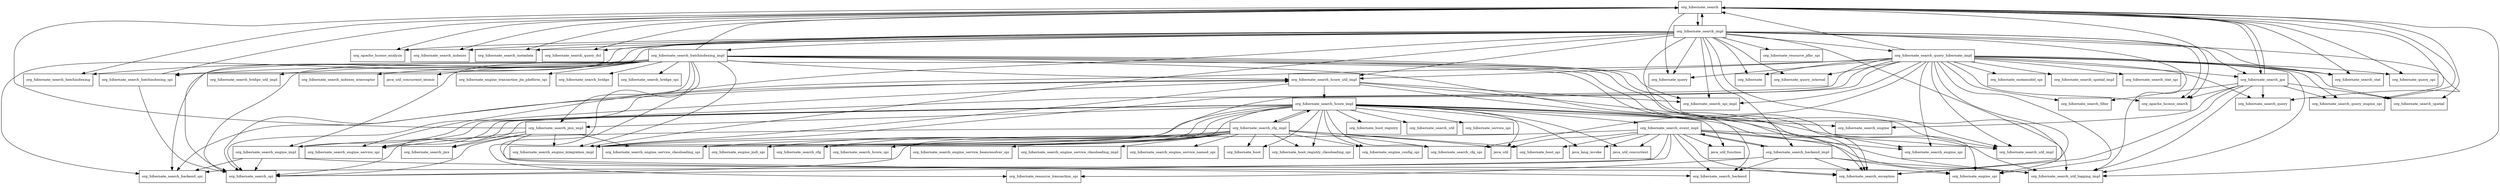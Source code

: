 digraph hibernate_search_orm_5_8_0_Beta4_package_dependencies {
  node [shape = box, fontsize=10.0];
  org_hibernate_search -> org_apache_lucene_analysis;
  org_hibernate_search -> org_apache_lucene_search;
  org_hibernate_search -> org_hibernate_query;
  org_hibernate_search -> org_hibernate_query_spi;
  org_hibernate_search -> org_hibernate_search_batchindexing;
  org_hibernate_search -> org_hibernate_search_impl;
  org_hibernate_search -> org_hibernate_search_indexes;
  org_hibernate_search -> org_hibernate_search_jpa;
  org_hibernate_search -> org_hibernate_search_metadata;
  org_hibernate_search -> org_hibernate_search_query;
  org_hibernate_search -> org_hibernate_search_query_dsl;
  org_hibernate_search -> org_hibernate_search_query_engine_spi;
  org_hibernate_search -> org_hibernate_search_spatial;
  org_hibernate_search -> org_hibernate_search_stat;
  org_hibernate_search -> org_hibernate_search_util_logging_impl;
  org_hibernate_search_backend_impl -> org_hibernate_engine_spi;
  org_hibernate_search_backend_impl -> org_hibernate_resource_transaction_spi;
  org_hibernate_search_backend_impl -> org_hibernate_search_backend;
  org_hibernate_search_backend_impl -> org_hibernate_search_event_impl;
  org_hibernate_search_backend_impl -> org_hibernate_search_exception;
  org_hibernate_search_backend_impl -> org_hibernate_search_util_logging_impl;
  org_hibernate_search_batchindexing_impl -> java_util_concurrent_atomic;
  org_hibernate_search_batchindexing_impl -> org_hibernate_engine_spi;
  org_hibernate_search_batchindexing_impl -> org_hibernate_engine_transaction_jta_platform_spi;
  org_hibernate_search_batchindexing_impl -> org_hibernate_resource_transaction_spi;
  org_hibernate_search_batchindexing_impl -> org_hibernate_search;
  org_hibernate_search_batchindexing_impl -> org_hibernate_search_backend;
  org_hibernate_search_batchindexing_impl -> org_hibernate_search_backend_spi;
  org_hibernate_search_batchindexing_impl -> org_hibernate_search_batchindexing;
  org_hibernate_search_batchindexing_impl -> org_hibernate_search_batchindexing_spi;
  org_hibernate_search_batchindexing_impl -> org_hibernate_search_bridge;
  org_hibernate_search_batchindexing_impl -> org_hibernate_search_bridge_spi;
  org_hibernate_search_batchindexing_impl -> org_hibernate_search_bridge_util_impl;
  org_hibernate_search_batchindexing_impl -> org_hibernate_search_engine_impl;
  org_hibernate_search_batchindexing_impl -> org_hibernate_search_engine_integration_impl;
  org_hibernate_search_batchindexing_impl -> org_hibernate_search_engine_spi;
  org_hibernate_search_batchindexing_impl -> org_hibernate_search_exception;
  org_hibernate_search_batchindexing_impl -> org_hibernate_search_hcore_util_impl;
  org_hibernate_search_batchindexing_impl -> org_hibernate_search_indexes_interceptor;
  org_hibernate_search_batchindexing_impl -> org_hibernate_search_jmx_impl;
  org_hibernate_search_batchindexing_impl -> org_hibernate_search_spi;
  org_hibernate_search_batchindexing_impl -> org_hibernate_search_spi_impl;
  org_hibernate_search_batchindexing_impl -> org_hibernate_search_util_impl;
  org_hibernate_search_batchindexing_impl -> org_hibernate_search_util_logging_impl;
  org_hibernate_search_batchindexing_spi -> org_hibernate_search;
  org_hibernate_search_batchindexing_spi -> org_hibernate_search_spi;
  org_hibernate_search_cfg_impl -> java_util;
  org_hibernate_search_cfg_impl -> org_hibernate_boot;
  org_hibernate_search_cfg_impl -> org_hibernate_boot_registry_classloading_spi;
  org_hibernate_search_cfg_impl -> org_hibernate_boot_spi;
  org_hibernate_search_cfg_impl -> org_hibernate_engine_config_spi;
  org_hibernate_search_cfg_impl -> org_hibernate_engine_jndi_spi;
  org_hibernate_search_cfg_impl -> org_hibernate_search_cfg;
  org_hibernate_search_cfg_impl -> org_hibernate_search_cfg_spi;
  org_hibernate_search_cfg_impl -> org_hibernate_search_engine_impl;
  org_hibernate_search_cfg_impl -> org_hibernate_search_engine_service_beanresolver_spi;
  org_hibernate_search_cfg_impl -> org_hibernate_search_engine_service_classloading_impl;
  org_hibernate_search_cfg_impl -> org_hibernate_search_engine_service_classloading_spi;
  org_hibernate_search_cfg_impl -> org_hibernate_search_engine_service_named_spi;
  org_hibernate_search_cfg_impl -> org_hibernate_search_hcore_impl;
  org_hibernate_search_cfg_impl -> org_hibernate_search_hcore_spi;
  org_hibernate_search_cfg_impl -> org_hibernate_search_spi;
  org_hibernate_search_engine_impl -> org_hibernate_engine_spi;
  org_hibernate_search_engine_impl -> org_hibernate_search_backend_spi;
  org_hibernate_search_engine_impl -> org_hibernate_search_hcore_util_impl;
  org_hibernate_search_engine_impl -> org_hibernate_search_spi;
  org_hibernate_search_event_impl -> java_lang_invoke;
  org_hibernate_search_event_impl -> java_util;
  org_hibernate_search_event_impl -> java_util_concurrent;
  org_hibernate_search_event_impl -> java_util_function;
  org_hibernate_search_event_impl -> org_hibernate_boot_spi;
  org_hibernate_search_event_impl -> org_hibernate_search_backend;
  org_hibernate_search_event_impl -> org_hibernate_search_backend_impl;
  org_hibernate_search_event_impl -> org_hibernate_search_backend_spi;
  org_hibernate_search_event_impl -> org_hibernate_search_engine_integration_impl;
  org_hibernate_search_event_impl -> org_hibernate_search_engine_spi;
  org_hibernate_search_event_impl -> org_hibernate_search_exception;
  org_hibernate_search_event_impl -> org_hibernate_search_spi;
  org_hibernate_search_event_impl -> org_hibernate_search_util_impl;
  org_hibernate_search_event_impl -> org_hibernate_search_util_logging_impl;
  org_hibernate_search_hcore_impl -> java_lang_invoke;
  org_hibernate_search_hcore_impl -> java_util;
  org_hibernate_search_hcore_impl -> java_util_concurrent;
  org_hibernate_search_hcore_impl -> java_util_function;
  org_hibernate_search_hcore_impl -> org_hibernate_boot;
  org_hibernate_search_hcore_impl -> org_hibernate_boot_registry;
  org_hibernate_search_hcore_impl -> org_hibernate_boot_registry_classloading_spi;
  org_hibernate_search_hcore_impl -> org_hibernate_engine_config_spi;
  org_hibernate_search_hcore_impl -> org_hibernate_engine_jndi_spi;
  org_hibernate_search_hcore_impl -> org_hibernate_search_cfg;
  org_hibernate_search_hcore_impl -> org_hibernate_search_cfg_impl;
  org_hibernate_search_hcore_impl -> org_hibernate_search_cfg_spi;
  org_hibernate_search_hcore_impl -> org_hibernate_search_engine;
  org_hibernate_search_hcore_impl -> org_hibernate_search_engine_integration_impl;
  org_hibernate_search_hcore_impl -> org_hibernate_search_engine_service_spi;
  org_hibernate_search_hcore_impl -> org_hibernate_search_event_impl;
  org_hibernate_search_hcore_impl -> org_hibernate_search_exception;
  org_hibernate_search_hcore_impl -> org_hibernate_search_hcore_spi;
  org_hibernate_search_hcore_impl -> org_hibernate_search_jmx;
  org_hibernate_search_hcore_impl -> org_hibernate_search_jmx_impl;
  org_hibernate_search_hcore_impl -> org_hibernate_search_spi;
  org_hibernate_search_hcore_impl -> org_hibernate_search_util;
  org_hibernate_search_hcore_impl -> org_hibernate_search_util_logging_impl;
  org_hibernate_search_hcore_impl -> org_hibernate_service_spi;
  org_hibernate_search_hcore_util_impl -> org_hibernate_search_backend_spi;
  org_hibernate_search_hcore_util_impl -> org_hibernate_search_engine_integration_impl;
  org_hibernate_search_hcore_util_impl -> org_hibernate_search_exception;
  org_hibernate_search_hcore_util_impl -> org_hibernate_search_hcore_impl;
  org_hibernate_search_hcore_util_impl -> org_hibernate_search_spi;
  org_hibernate_search_hcore_util_impl -> org_hibernate_search_spi_impl;
  org_hibernate_search_hcore_util_impl -> org_hibernate_search_util_logging_impl;
  org_hibernate_search_impl -> org_apache_lucene_analysis;
  org_hibernate_search_impl -> org_apache_lucene_search;
  org_hibernate_search_impl -> org_hibernate;
  org_hibernate_search_impl -> org_hibernate_engine_spi;
  org_hibernate_search_impl -> org_hibernate_query;
  org_hibernate_search_impl -> org_hibernate_query_internal;
  org_hibernate_search_impl -> org_hibernate_resource_jdbc_spi;
  org_hibernate_search_impl -> org_hibernate_search;
  org_hibernate_search_impl -> org_hibernate_search_backend;
  org_hibernate_search_impl -> org_hibernate_search_backend_impl;
  org_hibernate_search_impl -> org_hibernate_search_backend_spi;
  org_hibernate_search_impl -> org_hibernate_search_batchindexing_impl;
  org_hibernate_search_impl -> org_hibernate_search_batchindexing_spi;
  org_hibernate_search_impl -> org_hibernate_search_engine_integration_impl;
  org_hibernate_search_impl -> org_hibernate_search_engine_service_spi;
  org_hibernate_search_impl -> org_hibernate_search_hcore_util_impl;
  org_hibernate_search_impl -> org_hibernate_search_indexes;
  org_hibernate_search_impl -> org_hibernate_search_jpa;
  org_hibernate_search_impl -> org_hibernate_search_metadata;
  org_hibernate_search_impl -> org_hibernate_search_query_dsl;
  org_hibernate_search_impl -> org_hibernate_search_query_engine_spi;
  org_hibernate_search_impl -> org_hibernate_search_query_hibernate_impl;
  org_hibernate_search_impl -> org_hibernate_search_spi;
  org_hibernate_search_impl -> org_hibernate_search_spi_impl;
  org_hibernate_search_impl -> org_hibernate_search_stat;
  org_hibernate_search_impl -> org_hibernate_search_util_impl;
  org_hibernate_search_impl -> org_hibernate_search_util_logging_impl;
  org_hibernate_search_jmx_impl -> org_hibernate_search;
  org_hibernate_search_jmx_impl -> org_hibernate_search_engine_integration_impl;
  org_hibernate_search_jmx_impl -> org_hibernate_search_engine_service_classloading_spi;
  org_hibernate_search_jmx_impl -> org_hibernate_search_engine_service_spi;
  org_hibernate_search_jmx_impl -> org_hibernate_search_exception;
  org_hibernate_search_jmx_impl -> org_hibernate_search_jmx;
  org_hibernate_search_jmx_impl -> org_hibernate_search_spi;
  org_hibernate_search_jpa -> org_apache_lucene_search;
  org_hibernate_search_jpa -> org_hibernate_search;
  org_hibernate_search_jpa -> org_hibernate_search_engine;
  org_hibernate_search_jpa -> org_hibernate_search_exception;
  org_hibernate_search_jpa -> org_hibernate_search_filter;
  org_hibernate_search_jpa -> org_hibernate_search_query;
  org_hibernate_search_jpa -> org_hibernate_search_query_engine_spi;
  org_hibernate_search_jpa -> org_hibernate_search_spatial;
  org_hibernate_search_jpa -> org_hibernate_search_util_logging_impl;
  org_hibernate_search_query_hibernate_impl -> org_apache_lucene_search;
  org_hibernate_search_query_hibernate_impl -> org_hibernate;
  org_hibernate_search_query_hibernate_impl -> org_hibernate_engine_spi;
  org_hibernate_search_query_hibernate_impl -> org_hibernate_metamodel_spi;
  org_hibernate_search_query_hibernate_impl -> org_hibernate_query;
  org_hibernate_search_query_hibernate_impl -> org_hibernate_query_internal;
  org_hibernate_search_query_hibernate_impl -> org_hibernate_query_spi;
  org_hibernate_search_query_hibernate_impl -> org_hibernate_search;
  org_hibernate_search_query_hibernate_impl -> org_hibernate_search_cfg_spi;
  org_hibernate_search_query_hibernate_impl -> org_hibernate_search_engine_integration_impl;
  org_hibernate_search_query_hibernate_impl -> org_hibernate_search_engine_service_classloading_spi;
  org_hibernate_search_query_hibernate_impl -> org_hibernate_search_engine_service_spi;
  org_hibernate_search_query_hibernate_impl -> org_hibernate_search_engine_spi;
  org_hibernate_search_query_hibernate_impl -> org_hibernate_search_exception;
  org_hibernate_search_query_hibernate_impl -> org_hibernate_search_filter;
  org_hibernate_search_query_hibernate_impl -> org_hibernate_search_hcore_util_impl;
  org_hibernate_search_query_hibernate_impl -> org_hibernate_search_jpa;
  org_hibernate_search_query_hibernate_impl -> org_hibernate_search_query;
  org_hibernate_search_query_hibernate_impl -> org_hibernate_search_query_engine_spi;
  org_hibernate_search_query_hibernate_impl -> org_hibernate_search_spatial;
  org_hibernate_search_query_hibernate_impl -> org_hibernate_search_spatial_impl;
  org_hibernate_search_query_hibernate_impl -> org_hibernate_search_spi;
  org_hibernate_search_query_hibernate_impl -> org_hibernate_search_spi_impl;
  org_hibernate_search_query_hibernate_impl -> org_hibernate_search_stat;
  org_hibernate_search_query_hibernate_impl -> org_hibernate_search_stat_spi;
  org_hibernate_search_query_hibernate_impl -> org_hibernate_search_util_impl;
  org_hibernate_search_query_hibernate_impl -> org_hibernate_search_util_logging_impl;
}
